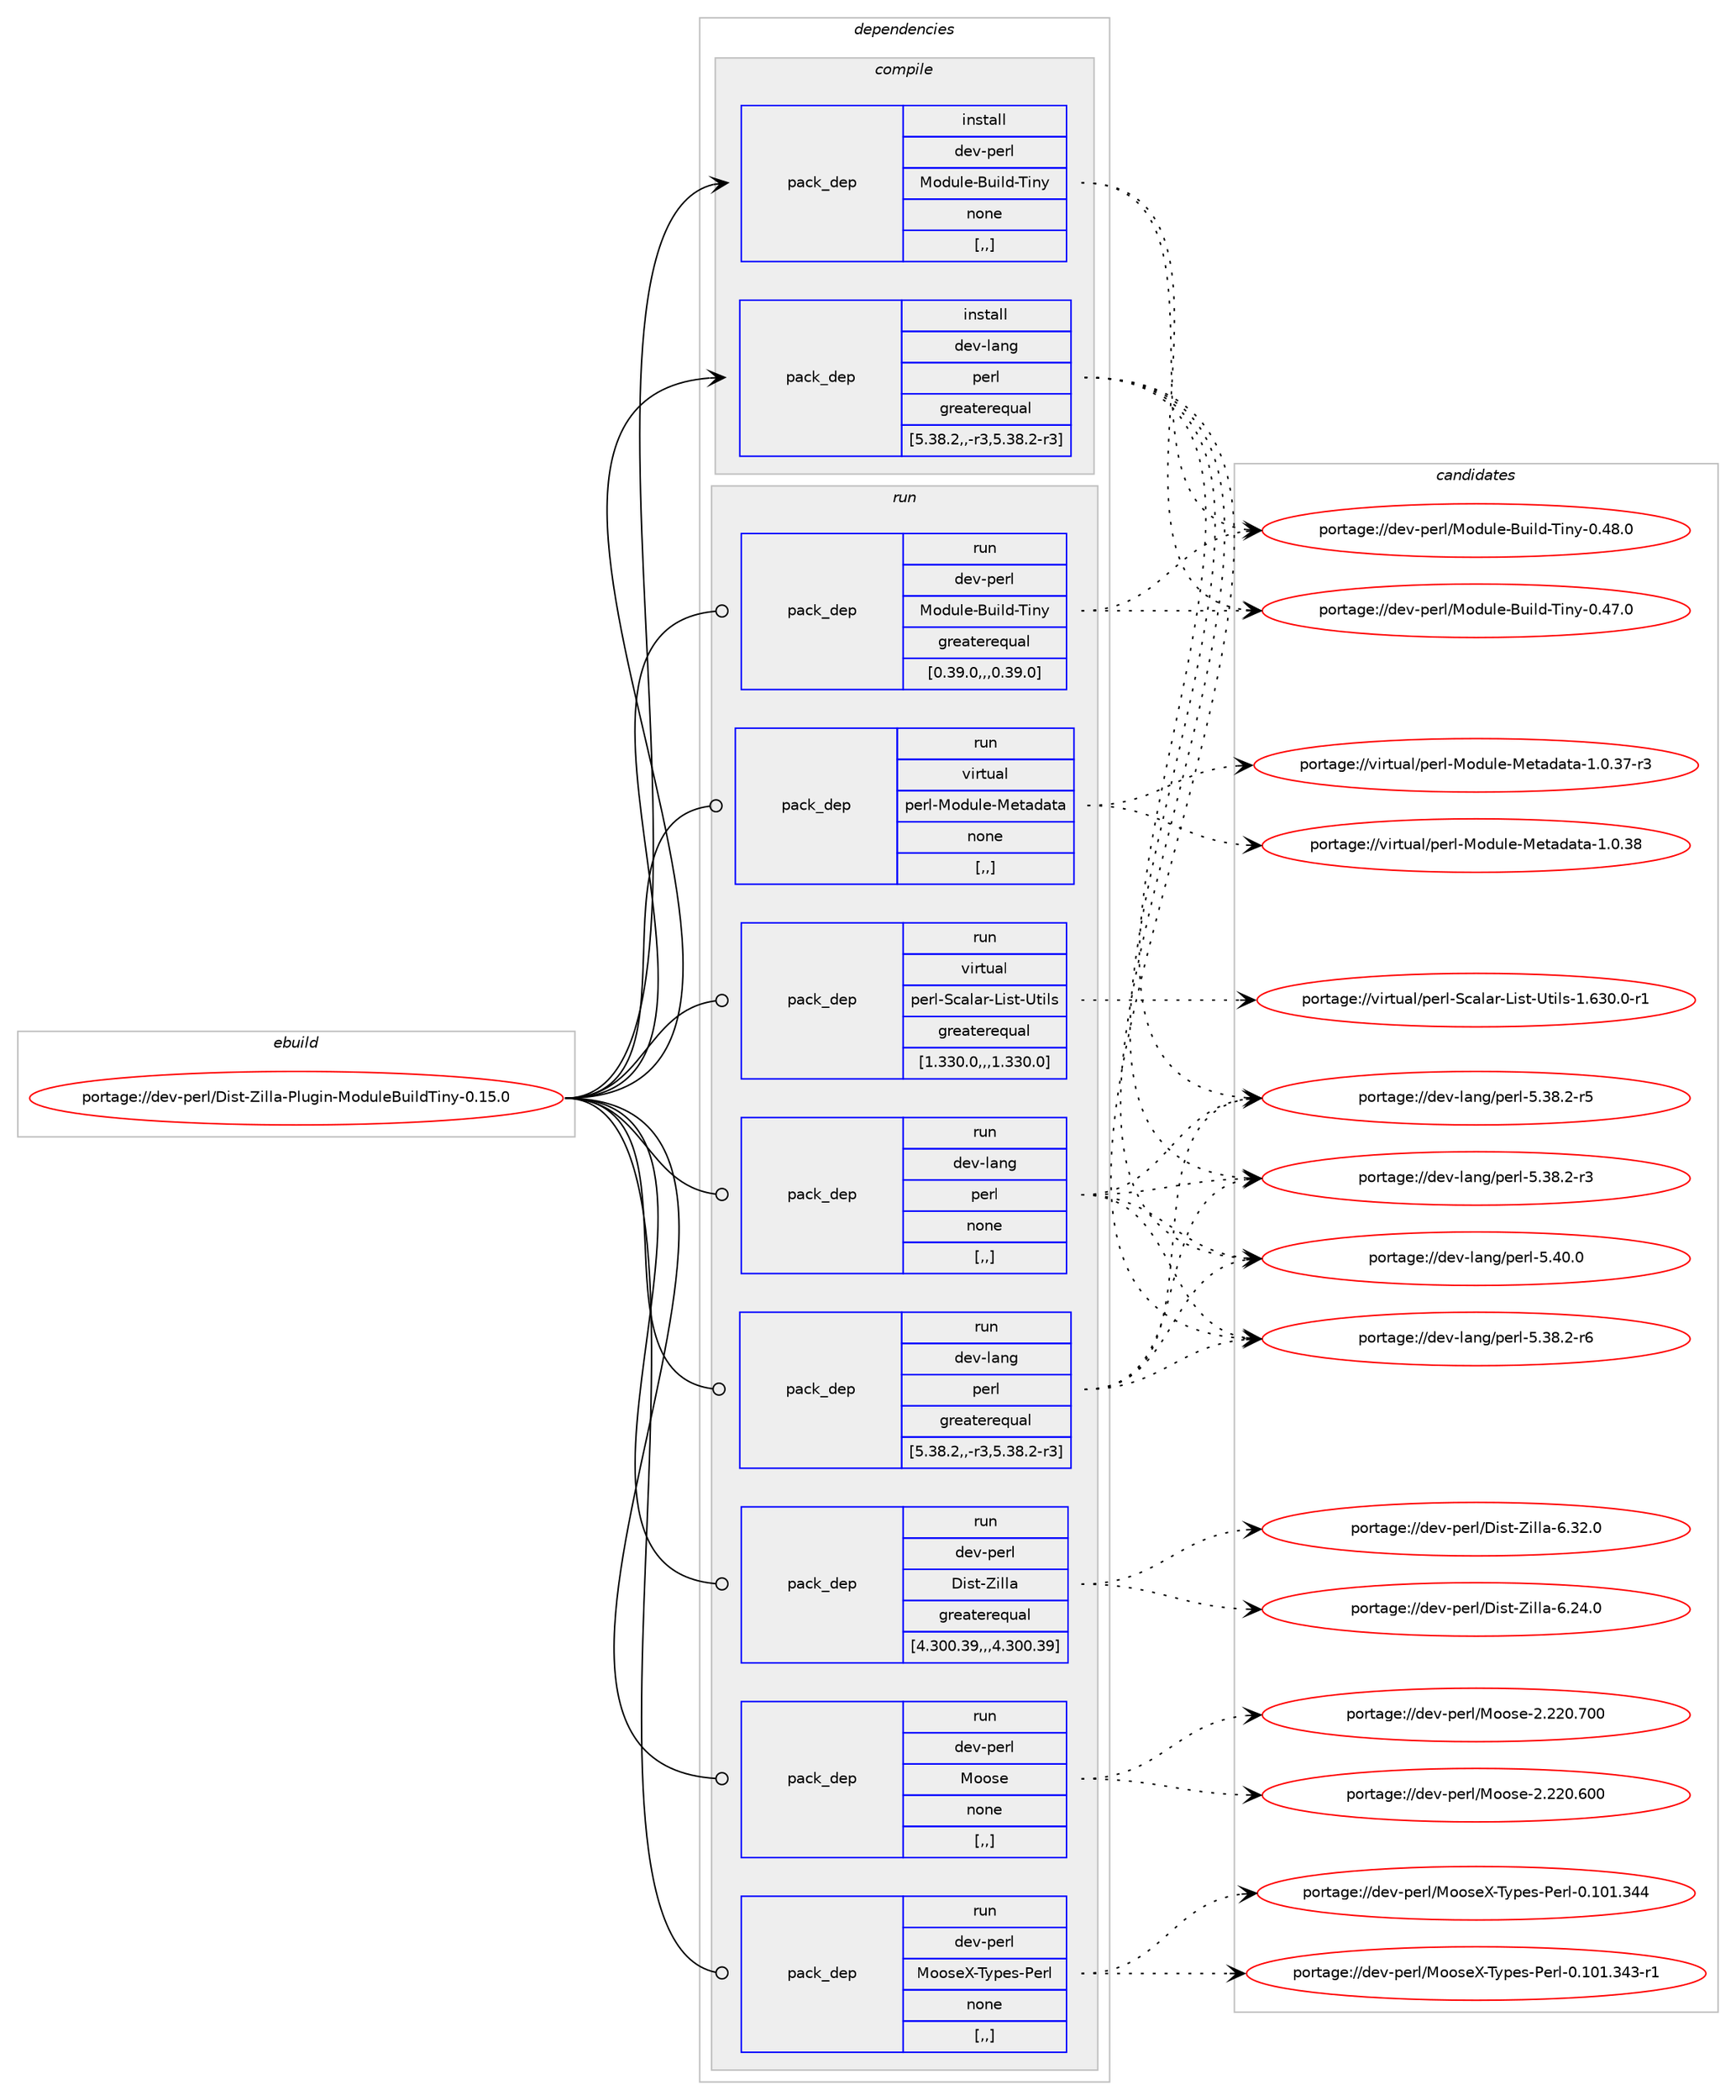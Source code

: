 digraph prolog {

# *************
# Graph options
# *************

newrank=true;
concentrate=true;
compound=true;
graph [rankdir=LR,fontname=Helvetica,fontsize=10,ranksep=1.5];#, ranksep=2.5, nodesep=0.2];
edge  [arrowhead=vee];
node  [fontname=Helvetica,fontsize=10];

# **********
# The ebuild
# **********

subgraph cluster_leftcol {
color=gray;
label=<<i>ebuild</i>>;
id [label="portage://dev-perl/Dist-Zilla-Plugin-ModuleBuildTiny-0.15.0", color=red, width=4, href="../dev-perl/Dist-Zilla-Plugin-ModuleBuildTiny-0.15.0.svg"];
}

# ****************
# The dependencies
# ****************

subgraph cluster_midcol {
color=gray;
label=<<i>dependencies</i>>;
subgraph cluster_compile {
fillcolor="#eeeeee";
style=filled;
label=<<i>compile</i>>;
subgraph pack98551 {
dependency129632 [label=<<TABLE BORDER="0" CELLBORDER="1" CELLSPACING="0" CELLPADDING="4" WIDTH="220"><TR><TD ROWSPAN="6" CELLPADDING="30">pack_dep</TD></TR><TR><TD WIDTH="110">install</TD></TR><TR><TD>dev-lang</TD></TR><TR><TD>perl</TD></TR><TR><TD>greaterequal</TD></TR><TR><TD>[5.38.2,,-r3,5.38.2-r3]</TD></TR></TABLE>>, shape=none, color=blue];
}
id:e -> dependency129632:w [weight=20,style="solid",arrowhead="vee"];
subgraph pack98552 {
dependency129633 [label=<<TABLE BORDER="0" CELLBORDER="1" CELLSPACING="0" CELLPADDING="4" WIDTH="220"><TR><TD ROWSPAN="6" CELLPADDING="30">pack_dep</TD></TR><TR><TD WIDTH="110">install</TD></TR><TR><TD>dev-perl</TD></TR><TR><TD>Module-Build-Tiny</TD></TR><TR><TD>none</TD></TR><TR><TD>[,,]</TD></TR></TABLE>>, shape=none, color=blue];
}
id:e -> dependency129633:w [weight=20,style="solid",arrowhead="vee"];
}
subgraph cluster_compileandrun {
fillcolor="#eeeeee";
style=filled;
label=<<i>compile and run</i>>;
}
subgraph cluster_run {
fillcolor="#eeeeee";
style=filled;
label=<<i>run</i>>;
subgraph pack98553 {
dependency129634 [label=<<TABLE BORDER="0" CELLBORDER="1" CELLSPACING="0" CELLPADDING="4" WIDTH="220"><TR><TD ROWSPAN="6" CELLPADDING="30">pack_dep</TD></TR><TR><TD WIDTH="110">run</TD></TR><TR><TD>dev-lang</TD></TR><TR><TD>perl</TD></TR><TR><TD>greaterequal</TD></TR><TR><TD>[5.38.2,,-r3,5.38.2-r3]</TD></TR></TABLE>>, shape=none, color=blue];
}
id:e -> dependency129634:w [weight=20,style="solid",arrowhead="odot"];
subgraph pack98554 {
dependency129635 [label=<<TABLE BORDER="0" CELLBORDER="1" CELLSPACING="0" CELLPADDING="4" WIDTH="220"><TR><TD ROWSPAN="6" CELLPADDING="30">pack_dep</TD></TR><TR><TD WIDTH="110">run</TD></TR><TR><TD>dev-lang</TD></TR><TR><TD>perl</TD></TR><TR><TD>none</TD></TR><TR><TD>[,,]</TD></TR></TABLE>>, shape=none, color=blue];
}
id:e -> dependency129635:w [weight=20,style="solid",arrowhead="odot"];
subgraph pack98555 {
dependency129636 [label=<<TABLE BORDER="0" CELLBORDER="1" CELLSPACING="0" CELLPADDING="4" WIDTH="220"><TR><TD ROWSPAN="6" CELLPADDING="30">pack_dep</TD></TR><TR><TD WIDTH="110">run</TD></TR><TR><TD>dev-perl</TD></TR><TR><TD>Dist-Zilla</TD></TR><TR><TD>greaterequal</TD></TR><TR><TD>[4.300.39,,,4.300.39]</TD></TR></TABLE>>, shape=none, color=blue];
}
id:e -> dependency129636:w [weight=20,style="solid",arrowhead="odot"];
subgraph pack98556 {
dependency129637 [label=<<TABLE BORDER="0" CELLBORDER="1" CELLSPACING="0" CELLPADDING="4" WIDTH="220"><TR><TD ROWSPAN="6" CELLPADDING="30">pack_dep</TD></TR><TR><TD WIDTH="110">run</TD></TR><TR><TD>dev-perl</TD></TR><TR><TD>Module-Build-Tiny</TD></TR><TR><TD>greaterequal</TD></TR><TR><TD>[0.39.0,,,0.39.0]</TD></TR></TABLE>>, shape=none, color=blue];
}
id:e -> dependency129637:w [weight=20,style="solid",arrowhead="odot"];
subgraph pack98557 {
dependency129638 [label=<<TABLE BORDER="0" CELLBORDER="1" CELLSPACING="0" CELLPADDING="4" WIDTH="220"><TR><TD ROWSPAN="6" CELLPADDING="30">pack_dep</TD></TR><TR><TD WIDTH="110">run</TD></TR><TR><TD>dev-perl</TD></TR><TR><TD>Moose</TD></TR><TR><TD>none</TD></TR><TR><TD>[,,]</TD></TR></TABLE>>, shape=none, color=blue];
}
id:e -> dependency129638:w [weight=20,style="solid",arrowhead="odot"];
subgraph pack98558 {
dependency129639 [label=<<TABLE BORDER="0" CELLBORDER="1" CELLSPACING="0" CELLPADDING="4" WIDTH="220"><TR><TD ROWSPAN="6" CELLPADDING="30">pack_dep</TD></TR><TR><TD WIDTH="110">run</TD></TR><TR><TD>dev-perl</TD></TR><TR><TD>MooseX-Types-Perl</TD></TR><TR><TD>none</TD></TR><TR><TD>[,,]</TD></TR></TABLE>>, shape=none, color=blue];
}
id:e -> dependency129639:w [weight=20,style="solid",arrowhead="odot"];
subgraph pack98559 {
dependency129640 [label=<<TABLE BORDER="0" CELLBORDER="1" CELLSPACING="0" CELLPADDING="4" WIDTH="220"><TR><TD ROWSPAN="6" CELLPADDING="30">pack_dep</TD></TR><TR><TD WIDTH="110">run</TD></TR><TR><TD>virtual</TD></TR><TR><TD>perl-Module-Metadata</TD></TR><TR><TD>none</TD></TR><TR><TD>[,,]</TD></TR></TABLE>>, shape=none, color=blue];
}
id:e -> dependency129640:w [weight=20,style="solid",arrowhead="odot"];
subgraph pack98560 {
dependency129641 [label=<<TABLE BORDER="0" CELLBORDER="1" CELLSPACING="0" CELLPADDING="4" WIDTH="220"><TR><TD ROWSPAN="6" CELLPADDING="30">pack_dep</TD></TR><TR><TD WIDTH="110">run</TD></TR><TR><TD>virtual</TD></TR><TR><TD>perl-Scalar-List-Utils</TD></TR><TR><TD>greaterequal</TD></TR><TR><TD>[1.330.0,,,1.330.0]</TD></TR></TABLE>>, shape=none, color=blue];
}
id:e -> dependency129641:w [weight=20,style="solid",arrowhead="odot"];
}
}

# **************
# The candidates
# **************

subgraph cluster_choices {
rank=same;
color=gray;
label=<<i>candidates</i>>;

subgraph choice98551 {
color=black;
nodesep=1;
choice10010111845108971101034711210111410845534652484648 [label="portage://dev-lang/perl-5.40.0", color=red, width=4,href="../dev-lang/perl-5.40.0.svg"];
choice100101118451089711010347112101114108455346515646504511454 [label="portage://dev-lang/perl-5.38.2-r6", color=red, width=4,href="../dev-lang/perl-5.38.2-r6.svg"];
choice100101118451089711010347112101114108455346515646504511453 [label="portage://dev-lang/perl-5.38.2-r5", color=red, width=4,href="../dev-lang/perl-5.38.2-r5.svg"];
choice100101118451089711010347112101114108455346515646504511451 [label="portage://dev-lang/perl-5.38.2-r3", color=red, width=4,href="../dev-lang/perl-5.38.2-r3.svg"];
dependency129632:e -> choice10010111845108971101034711210111410845534652484648:w [style=dotted,weight="100"];
dependency129632:e -> choice100101118451089711010347112101114108455346515646504511454:w [style=dotted,weight="100"];
dependency129632:e -> choice100101118451089711010347112101114108455346515646504511453:w [style=dotted,weight="100"];
dependency129632:e -> choice100101118451089711010347112101114108455346515646504511451:w [style=dotted,weight="100"];
}
subgraph choice98552 {
color=black;
nodesep=1;
choice1001011184511210111410847771111001171081014566117105108100458410511012145484652564648 [label="portage://dev-perl/Module-Build-Tiny-0.48.0", color=red, width=4,href="../dev-perl/Module-Build-Tiny-0.48.0.svg"];
choice1001011184511210111410847771111001171081014566117105108100458410511012145484652554648 [label="portage://dev-perl/Module-Build-Tiny-0.47.0", color=red, width=4,href="../dev-perl/Module-Build-Tiny-0.47.0.svg"];
dependency129633:e -> choice1001011184511210111410847771111001171081014566117105108100458410511012145484652564648:w [style=dotted,weight="100"];
dependency129633:e -> choice1001011184511210111410847771111001171081014566117105108100458410511012145484652554648:w [style=dotted,weight="100"];
}
subgraph choice98553 {
color=black;
nodesep=1;
choice10010111845108971101034711210111410845534652484648 [label="portage://dev-lang/perl-5.40.0", color=red, width=4,href="../dev-lang/perl-5.40.0.svg"];
choice100101118451089711010347112101114108455346515646504511454 [label="portage://dev-lang/perl-5.38.2-r6", color=red, width=4,href="../dev-lang/perl-5.38.2-r6.svg"];
choice100101118451089711010347112101114108455346515646504511453 [label="portage://dev-lang/perl-5.38.2-r5", color=red, width=4,href="../dev-lang/perl-5.38.2-r5.svg"];
choice100101118451089711010347112101114108455346515646504511451 [label="portage://dev-lang/perl-5.38.2-r3", color=red, width=4,href="../dev-lang/perl-5.38.2-r3.svg"];
dependency129634:e -> choice10010111845108971101034711210111410845534652484648:w [style=dotted,weight="100"];
dependency129634:e -> choice100101118451089711010347112101114108455346515646504511454:w [style=dotted,weight="100"];
dependency129634:e -> choice100101118451089711010347112101114108455346515646504511453:w [style=dotted,weight="100"];
dependency129634:e -> choice100101118451089711010347112101114108455346515646504511451:w [style=dotted,weight="100"];
}
subgraph choice98554 {
color=black;
nodesep=1;
choice10010111845108971101034711210111410845534652484648 [label="portage://dev-lang/perl-5.40.0", color=red, width=4,href="../dev-lang/perl-5.40.0.svg"];
choice100101118451089711010347112101114108455346515646504511454 [label="portage://dev-lang/perl-5.38.2-r6", color=red, width=4,href="../dev-lang/perl-5.38.2-r6.svg"];
choice100101118451089711010347112101114108455346515646504511453 [label="portage://dev-lang/perl-5.38.2-r5", color=red, width=4,href="../dev-lang/perl-5.38.2-r5.svg"];
choice100101118451089711010347112101114108455346515646504511451 [label="portage://dev-lang/perl-5.38.2-r3", color=red, width=4,href="../dev-lang/perl-5.38.2-r3.svg"];
dependency129635:e -> choice10010111845108971101034711210111410845534652484648:w [style=dotted,weight="100"];
dependency129635:e -> choice100101118451089711010347112101114108455346515646504511454:w [style=dotted,weight="100"];
dependency129635:e -> choice100101118451089711010347112101114108455346515646504511453:w [style=dotted,weight="100"];
dependency129635:e -> choice100101118451089711010347112101114108455346515646504511451:w [style=dotted,weight="100"];
}
subgraph choice98555 {
color=black;
nodesep=1;
choice10010111845112101114108476810511511645901051081089745544651504648 [label="portage://dev-perl/Dist-Zilla-6.32.0", color=red, width=4,href="../dev-perl/Dist-Zilla-6.32.0.svg"];
choice10010111845112101114108476810511511645901051081089745544650524648 [label="portage://dev-perl/Dist-Zilla-6.24.0", color=red, width=4,href="../dev-perl/Dist-Zilla-6.24.0.svg"];
dependency129636:e -> choice10010111845112101114108476810511511645901051081089745544651504648:w [style=dotted,weight="100"];
dependency129636:e -> choice10010111845112101114108476810511511645901051081089745544650524648:w [style=dotted,weight="100"];
}
subgraph choice98556 {
color=black;
nodesep=1;
choice1001011184511210111410847771111001171081014566117105108100458410511012145484652564648 [label="portage://dev-perl/Module-Build-Tiny-0.48.0", color=red, width=4,href="../dev-perl/Module-Build-Tiny-0.48.0.svg"];
choice1001011184511210111410847771111001171081014566117105108100458410511012145484652554648 [label="portage://dev-perl/Module-Build-Tiny-0.47.0", color=red, width=4,href="../dev-perl/Module-Build-Tiny-0.47.0.svg"];
dependency129637:e -> choice1001011184511210111410847771111001171081014566117105108100458410511012145484652564648:w [style=dotted,weight="100"];
dependency129637:e -> choice1001011184511210111410847771111001171081014566117105108100458410511012145484652554648:w [style=dotted,weight="100"];
}
subgraph choice98557 {
color=black;
nodesep=1;
choice10010111845112101114108477711111111510145504650504846554848 [label="portage://dev-perl/Moose-2.220.700", color=red, width=4,href="../dev-perl/Moose-2.220.700.svg"];
choice10010111845112101114108477711111111510145504650504846544848 [label="portage://dev-perl/Moose-2.220.600", color=red, width=4,href="../dev-perl/Moose-2.220.600.svg"];
dependency129638:e -> choice10010111845112101114108477711111111510145504650504846554848:w [style=dotted,weight="100"];
dependency129638:e -> choice10010111845112101114108477711111111510145504650504846544848:w [style=dotted,weight="100"];
}
subgraph choice98558 {
color=black;
nodesep=1;
choice100101118451121011141084777111111115101884584121112101115458010111410845484649484946515252 [label="portage://dev-perl/MooseX-Types-Perl-0.101.344", color=red, width=4,href="../dev-perl/MooseX-Types-Perl-0.101.344.svg"];
choice1001011184511210111410847771111111151018845841211121011154580101114108454846494849465152514511449 [label="portage://dev-perl/MooseX-Types-Perl-0.101.343-r1", color=red, width=4,href="../dev-perl/MooseX-Types-Perl-0.101.343-r1.svg"];
dependency129639:e -> choice100101118451121011141084777111111115101884584121112101115458010111410845484649484946515252:w [style=dotted,weight="100"];
dependency129639:e -> choice1001011184511210111410847771111111151018845841211121011154580101114108454846494849465152514511449:w [style=dotted,weight="100"];
}
subgraph choice98559 {
color=black;
nodesep=1;
choice11810511411611797108471121011141084577111100117108101457710111697100971169745494648465156 [label="portage://virtual/perl-Module-Metadata-1.0.38", color=red, width=4,href="../virtual/perl-Module-Metadata-1.0.38.svg"];
choice118105114116117971084711210111410845771111001171081014577101116971009711697454946484651554511451 [label="portage://virtual/perl-Module-Metadata-1.0.37-r3", color=red, width=4,href="../virtual/perl-Module-Metadata-1.0.37-r3.svg"];
dependency129640:e -> choice11810511411611797108471121011141084577111100117108101457710111697100971169745494648465156:w [style=dotted,weight="100"];
dependency129640:e -> choice118105114116117971084711210111410845771111001171081014577101116971009711697454946484651554511451:w [style=dotted,weight="100"];
}
subgraph choice98560 {
color=black;
nodesep=1;
choice118105114116117971084711210111410845839997108971144576105115116458511610510811545494654514846484511449 [label="portage://virtual/perl-Scalar-List-Utils-1.630.0-r1", color=red, width=4,href="../virtual/perl-Scalar-List-Utils-1.630.0-r1.svg"];
dependency129641:e -> choice118105114116117971084711210111410845839997108971144576105115116458511610510811545494654514846484511449:w [style=dotted,weight="100"];
}
}

}

